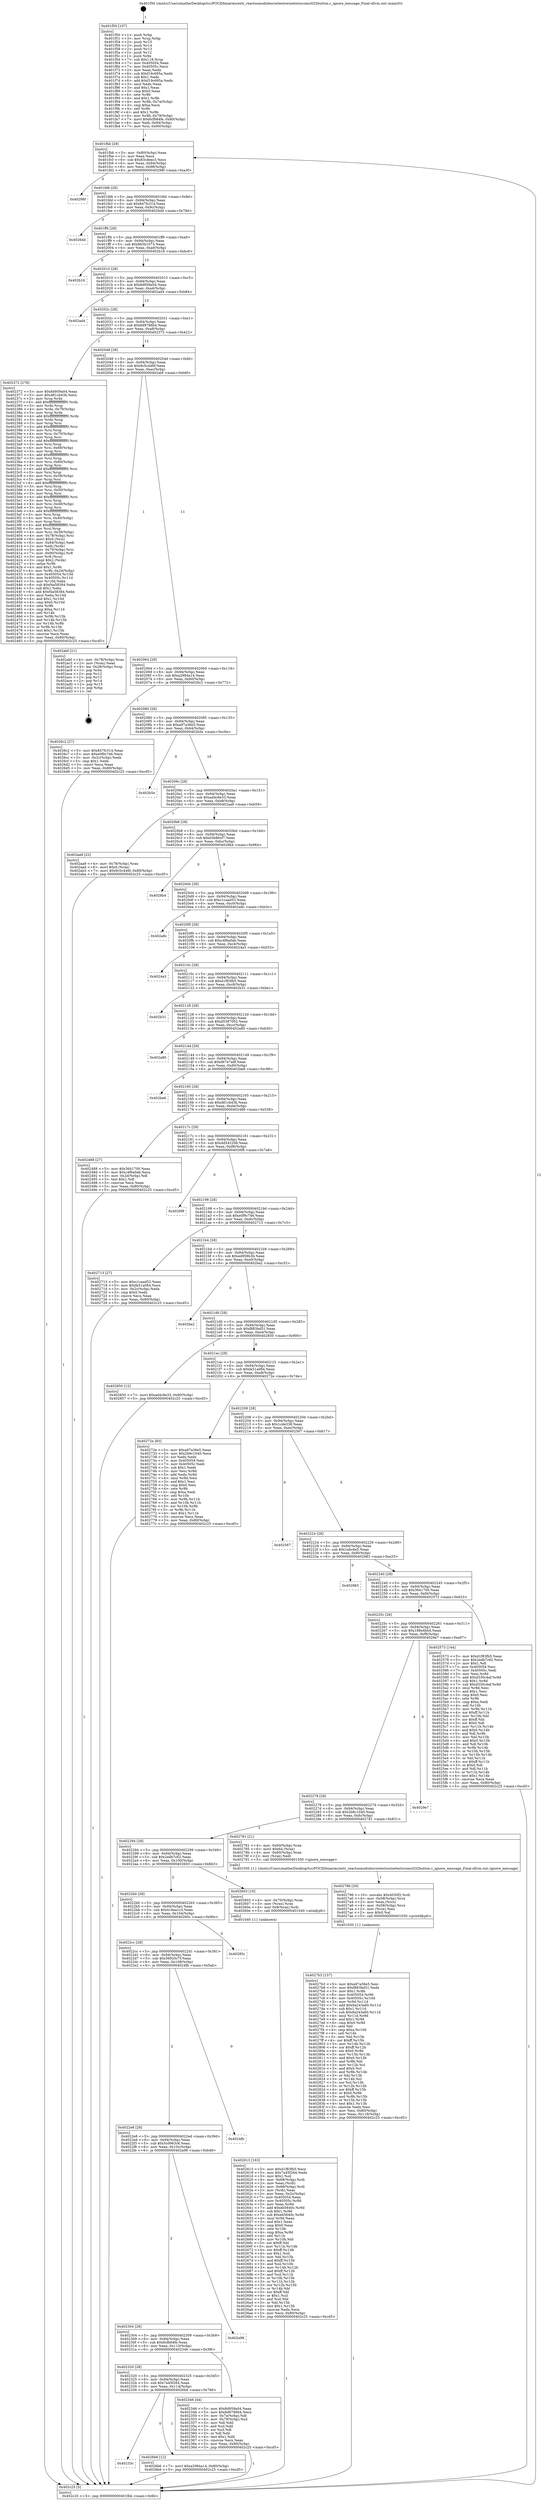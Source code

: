 digraph "0x401f50" {
  label = "0x401f50 (/mnt/c/Users/mathe/Desktop/tcc/POCII/binaries/extr_reactosmodulesrostestswinetestscomctl32button.c_ignore_message_Final-ollvm.out::main(0))"
  labelloc = "t"
  node[shape=record]

  Entry [label="",width=0.3,height=0.3,shape=circle,fillcolor=black,style=filled]
  "0x401fbb" [label="{
     0x401fbb [29]\l
     | [instrs]\l
     &nbsp;&nbsp;0x401fbb \<+3\>: mov -0x80(%rbp),%eax\l
     &nbsp;&nbsp;0x401fbe \<+2\>: mov %eax,%ecx\l
     &nbsp;&nbsp;0x401fc0 \<+6\>: sub $0x83cdeec3,%ecx\l
     &nbsp;&nbsp;0x401fc6 \<+6\>: mov %eax,-0x94(%rbp)\l
     &nbsp;&nbsp;0x401fcc \<+6\>: mov %ecx,-0x98(%rbp)\l
     &nbsp;&nbsp;0x401fd2 \<+6\>: je 000000000040298f \<main+0xa3f\>\l
  }"]
  "0x40298f" [label="{
     0x40298f\l
  }", style=dashed]
  "0x401fd8" [label="{
     0x401fd8 [28]\l
     | [instrs]\l
     &nbsp;&nbsp;0x401fd8 \<+5\>: jmp 0000000000401fdd \<main+0x8d\>\l
     &nbsp;&nbsp;0x401fdd \<+6\>: mov -0x94(%rbp),%eax\l
     &nbsp;&nbsp;0x401fe3 \<+5\>: sub $0x847fc314,%eax\l
     &nbsp;&nbsp;0x401fe8 \<+6\>: mov %eax,-0x9c(%rbp)\l
     &nbsp;&nbsp;0x401fee \<+6\>: je 00000000004026dd \<main+0x78d\>\l
  }"]
  Exit [label="",width=0.3,height=0.3,shape=circle,fillcolor=black,style=filled,peripheries=2]
  "0x4026dd" [label="{
     0x4026dd\l
  }", style=dashed]
  "0x401ff4" [label="{
     0x401ff4 [28]\l
     | [instrs]\l
     &nbsp;&nbsp;0x401ff4 \<+5\>: jmp 0000000000401ff9 \<main+0xa9\>\l
     &nbsp;&nbsp;0x401ff9 \<+6\>: mov -0x94(%rbp),%eax\l
     &nbsp;&nbsp;0x401fff \<+5\>: sub $0x883b1073,%eax\l
     &nbsp;&nbsp;0x402004 \<+6\>: mov %eax,-0xa0(%rbp)\l
     &nbsp;&nbsp;0x40200a \<+6\>: je 0000000000402b16 \<main+0xbc6\>\l
  }"]
  "0x4027b3" [label="{
     0x4027b3 [157]\l
     | [instrs]\l
     &nbsp;&nbsp;0x4027b3 \<+5\>: mov $0xa97a36e5,%esi\l
     &nbsp;&nbsp;0x4027b8 \<+5\>: mov $0xf883bd51,%edx\l
     &nbsp;&nbsp;0x4027bd \<+3\>: mov $0x1,%r8b\l
     &nbsp;&nbsp;0x4027c0 \<+8\>: mov 0x405054,%r9d\l
     &nbsp;&nbsp;0x4027c8 \<+8\>: mov 0x40505c,%r10d\l
     &nbsp;&nbsp;0x4027d0 \<+3\>: mov %r9d,%r11d\l
     &nbsp;&nbsp;0x4027d3 \<+7\>: add $0x9a243a60,%r11d\l
     &nbsp;&nbsp;0x4027da \<+4\>: sub $0x1,%r11d\l
     &nbsp;&nbsp;0x4027de \<+7\>: sub $0x9a243a60,%r11d\l
     &nbsp;&nbsp;0x4027e5 \<+4\>: imul %r11d,%r9d\l
     &nbsp;&nbsp;0x4027e9 \<+4\>: and $0x1,%r9d\l
     &nbsp;&nbsp;0x4027ed \<+4\>: cmp $0x0,%r9d\l
     &nbsp;&nbsp;0x4027f1 \<+3\>: sete %bl\l
     &nbsp;&nbsp;0x4027f4 \<+4\>: cmp $0xa,%r10d\l
     &nbsp;&nbsp;0x4027f8 \<+4\>: setl %r14b\l
     &nbsp;&nbsp;0x4027fc \<+3\>: mov %bl,%r15b\l
     &nbsp;&nbsp;0x4027ff \<+4\>: xor $0xff,%r15b\l
     &nbsp;&nbsp;0x402803 \<+3\>: mov %r14b,%r12b\l
     &nbsp;&nbsp;0x402806 \<+4\>: xor $0xff,%r12b\l
     &nbsp;&nbsp;0x40280a \<+4\>: xor $0x0,%r8b\l
     &nbsp;&nbsp;0x40280e \<+3\>: mov %r15b,%r13b\l
     &nbsp;&nbsp;0x402811 \<+4\>: and $0x0,%r13b\l
     &nbsp;&nbsp;0x402815 \<+3\>: and %r8b,%bl\l
     &nbsp;&nbsp;0x402818 \<+3\>: mov %r12b,%cl\l
     &nbsp;&nbsp;0x40281b \<+3\>: and $0x0,%cl\l
     &nbsp;&nbsp;0x40281e \<+3\>: and %r8b,%r14b\l
     &nbsp;&nbsp;0x402821 \<+3\>: or %bl,%r13b\l
     &nbsp;&nbsp;0x402824 \<+3\>: or %r14b,%cl\l
     &nbsp;&nbsp;0x402827 \<+3\>: xor %cl,%r13b\l
     &nbsp;&nbsp;0x40282a \<+3\>: or %r12b,%r15b\l
     &nbsp;&nbsp;0x40282d \<+4\>: xor $0xff,%r15b\l
     &nbsp;&nbsp;0x402831 \<+4\>: or $0x0,%r8b\l
     &nbsp;&nbsp;0x402835 \<+3\>: and %r8b,%r15b\l
     &nbsp;&nbsp;0x402838 \<+3\>: or %r15b,%r13b\l
     &nbsp;&nbsp;0x40283b \<+4\>: test $0x1,%r13b\l
     &nbsp;&nbsp;0x40283f \<+3\>: cmovne %edx,%esi\l
     &nbsp;&nbsp;0x402842 \<+3\>: mov %esi,-0x80(%rbp)\l
     &nbsp;&nbsp;0x402845 \<+6\>: mov %eax,-0x118(%rbp)\l
     &nbsp;&nbsp;0x40284b \<+5\>: jmp 0000000000402c25 \<main+0xcd5\>\l
  }"]
  "0x402b16" [label="{
     0x402b16\l
  }", style=dashed]
  "0x402010" [label="{
     0x402010 [28]\l
     | [instrs]\l
     &nbsp;&nbsp;0x402010 \<+5\>: jmp 0000000000402015 \<main+0xc5\>\l
     &nbsp;&nbsp;0x402015 \<+6\>: mov -0x94(%rbp),%eax\l
     &nbsp;&nbsp;0x40201b \<+5\>: sub $0x8d959a04,%eax\l
     &nbsp;&nbsp;0x402020 \<+6\>: mov %eax,-0xa4(%rbp)\l
     &nbsp;&nbsp;0x402026 \<+6\>: je 0000000000402ad4 \<main+0xb84\>\l
  }"]
  "0x402796" [label="{
     0x402796 [29]\l
     | [instrs]\l
     &nbsp;&nbsp;0x402796 \<+10\>: movabs $0x4030f2,%rdi\l
     &nbsp;&nbsp;0x4027a0 \<+4\>: mov -0x58(%rbp),%rcx\l
     &nbsp;&nbsp;0x4027a4 \<+2\>: mov %eax,(%rcx)\l
     &nbsp;&nbsp;0x4027a6 \<+4\>: mov -0x58(%rbp),%rcx\l
     &nbsp;&nbsp;0x4027aa \<+2\>: mov (%rcx),%esi\l
     &nbsp;&nbsp;0x4027ac \<+2\>: mov $0x0,%al\l
     &nbsp;&nbsp;0x4027ae \<+5\>: call 0000000000401030 \<printf@plt\>\l
     | [calls]\l
     &nbsp;&nbsp;0x401030 \{1\} (unknown)\l
  }"]
  "0x402ad4" [label="{
     0x402ad4\l
  }", style=dashed]
  "0x40202c" [label="{
     0x40202c [28]\l
     | [instrs]\l
     &nbsp;&nbsp;0x40202c \<+5\>: jmp 0000000000402031 \<main+0xe1\>\l
     &nbsp;&nbsp;0x402031 \<+6\>: mov -0x94(%rbp),%eax\l
     &nbsp;&nbsp;0x402037 \<+5\>: sub $0x8d9786b4,%eax\l
     &nbsp;&nbsp;0x40203c \<+6\>: mov %eax,-0xa8(%rbp)\l
     &nbsp;&nbsp;0x402042 \<+6\>: je 0000000000402372 \<main+0x422\>\l
  }"]
  "0x40233c" [label="{
     0x40233c\l
  }", style=dashed]
  "0x402372" [label="{
     0x402372 [278]\l
     | [instrs]\l
     &nbsp;&nbsp;0x402372 \<+5\>: mov $0x8d959a04,%eax\l
     &nbsp;&nbsp;0x402377 \<+5\>: mov $0xd81cb43b,%ecx\l
     &nbsp;&nbsp;0x40237c \<+3\>: mov %rsp,%rdx\l
     &nbsp;&nbsp;0x40237f \<+4\>: add $0xfffffffffffffff0,%rdx\l
     &nbsp;&nbsp;0x402383 \<+3\>: mov %rdx,%rsp\l
     &nbsp;&nbsp;0x402386 \<+4\>: mov %rdx,-0x78(%rbp)\l
     &nbsp;&nbsp;0x40238a \<+3\>: mov %rsp,%rdx\l
     &nbsp;&nbsp;0x40238d \<+4\>: add $0xfffffffffffffff0,%rdx\l
     &nbsp;&nbsp;0x402391 \<+3\>: mov %rdx,%rsp\l
     &nbsp;&nbsp;0x402394 \<+3\>: mov %rsp,%rsi\l
     &nbsp;&nbsp;0x402397 \<+4\>: add $0xfffffffffffffff0,%rsi\l
     &nbsp;&nbsp;0x40239b \<+3\>: mov %rsi,%rsp\l
     &nbsp;&nbsp;0x40239e \<+4\>: mov %rsi,-0x70(%rbp)\l
     &nbsp;&nbsp;0x4023a2 \<+3\>: mov %rsp,%rsi\l
     &nbsp;&nbsp;0x4023a5 \<+4\>: add $0xfffffffffffffff0,%rsi\l
     &nbsp;&nbsp;0x4023a9 \<+3\>: mov %rsi,%rsp\l
     &nbsp;&nbsp;0x4023ac \<+4\>: mov %rsi,-0x68(%rbp)\l
     &nbsp;&nbsp;0x4023b0 \<+3\>: mov %rsp,%rsi\l
     &nbsp;&nbsp;0x4023b3 \<+4\>: add $0xfffffffffffffff0,%rsi\l
     &nbsp;&nbsp;0x4023b7 \<+3\>: mov %rsi,%rsp\l
     &nbsp;&nbsp;0x4023ba \<+4\>: mov %rsi,-0x60(%rbp)\l
     &nbsp;&nbsp;0x4023be \<+3\>: mov %rsp,%rsi\l
     &nbsp;&nbsp;0x4023c1 \<+4\>: add $0xfffffffffffffff0,%rsi\l
     &nbsp;&nbsp;0x4023c5 \<+3\>: mov %rsi,%rsp\l
     &nbsp;&nbsp;0x4023c8 \<+4\>: mov %rsi,-0x58(%rbp)\l
     &nbsp;&nbsp;0x4023cc \<+3\>: mov %rsp,%rsi\l
     &nbsp;&nbsp;0x4023cf \<+4\>: add $0xfffffffffffffff0,%rsi\l
     &nbsp;&nbsp;0x4023d3 \<+3\>: mov %rsi,%rsp\l
     &nbsp;&nbsp;0x4023d6 \<+4\>: mov %rsi,-0x50(%rbp)\l
     &nbsp;&nbsp;0x4023da \<+3\>: mov %rsp,%rsi\l
     &nbsp;&nbsp;0x4023dd \<+4\>: add $0xfffffffffffffff0,%rsi\l
     &nbsp;&nbsp;0x4023e1 \<+3\>: mov %rsi,%rsp\l
     &nbsp;&nbsp;0x4023e4 \<+4\>: mov %rsi,-0x48(%rbp)\l
     &nbsp;&nbsp;0x4023e8 \<+3\>: mov %rsp,%rsi\l
     &nbsp;&nbsp;0x4023eb \<+4\>: add $0xfffffffffffffff0,%rsi\l
     &nbsp;&nbsp;0x4023ef \<+3\>: mov %rsi,%rsp\l
     &nbsp;&nbsp;0x4023f2 \<+4\>: mov %rsi,-0x40(%rbp)\l
     &nbsp;&nbsp;0x4023f6 \<+3\>: mov %rsp,%rsi\l
     &nbsp;&nbsp;0x4023f9 \<+4\>: add $0xfffffffffffffff0,%rsi\l
     &nbsp;&nbsp;0x4023fd \<+3\>: mov %rsi,%rsp\l
     &nbsp;&nbsp;0x402400 \<+4\>: mov %rsi,-0x38(%rbp)\l
     &nbsp;&nbsp;0x402404 \<+4\>: mov -0x78(%rbp),%rsi\l
     &nbsp;&nbsp;0x402408 \<+6\>: movl $0x0,(%rsi)\l
     &nbsp;&nbsp;0x40240e \<+6\>: mov -0x84(%rbp),%edi\l
     &nbsp;&nbsp;0x402414 \<+2\>: mov %edi,(%rdx)\l
     &nbsp;&nbsp;0x402416 \<+4\>: mov -0x70(%rbp),%rsi\l
     &nbsp;&nbsp;0x40241a \<+7\>: mov -0x90(%rbp),%r8\l
     &nbsp;&nbsp;0x402421 \<+3\>: mov %r8,(%rsi)\l
     &nbsp;&nbsp;0x402424 \<+3\>: cmpl $0x2,(%rdx)\l
     &nbsp;&nbsp;0x402427 \<+4\>: setne %r9b\l
     &nbsp;&nbsp;0x40242b \<+4\>: and $0x1,%r9b\l
     &nbsp;&nbsp;0x40242f \<+4\>: mov %r9b,-0x2d(%rbp)\l
     &nbsp;&nbsp;0x402433 \<+8\>: mov 0x405054,%r10d\l
     &nbsp;&nbsp;0x40243b \<+8\>: mov 0x40505c,%r11d\l
     &nbsp;&nbsp;0x402443 \<+3\>: mov %r10d,%ebx\l
     &nbsp;&nbsp;0x402446 \<+6\>: sub $0xf4a58384,%ebx\l
     &nbsp;&nbsp;0x40244c \<+3\>: sub $0x1,%ebx\l
     &nbsp;&nbsp;0x40244f \<+6\>: add $0xf4a58384,%ebx\l
     &nbsp;&nbsp;0x402455 \<+4\>: imul %ebx,%r10d\l
     &nbsp;&nbsp;0x402459 \<+4\>: and $0x1,%r10d\l
     &nbsp;&nbsp;0x40245d \<+4\>: cmp $0x0,%r10d\l
     &nbsp;&nbsp;0x402461 \<+4\>: sete %r9b\l
     &nbsp;&nbsp;0x402465 \<+4\>: cmp $0xa,%r11d\l
     &nbsp;&nbsp;0x402469 \<+4\>: setl %r14b\l
     &nbsp;&nbsp;0x40246d \<+3\>: mov %r9b,%r15b\l
     &nbsp;&nbsp;0x402470 \<+3\>: and %r14b,%r15b\l
     &nbsp;&nbsp;0x402473 \<+3\>: xor %r14b,%r9b\l
     &nbsp;&nbsp;0x402476 \<+3\>: or %r9b,%r15b\l
     &nbsp;&nbsp;0x402479 \<+4\>: test $0x1,%r15b\l
     &nbsp;&nbsp;0x40247d \<+3\>: cmovne %ecx,%eax\l
     &nbsp;&nbsp;0x402480 \<+3\>: mov %eax,-0x80(%rbp)\l
     &nbsp;&nbsp;0x402483 \<+5\>: jmp 0000000000402c25 \<main+0xcd5\>\l
  }"]
  "0x402048" [label="{
     0x402048 [28]\l
     | [instrs]\l
     &nbsp;&nbsp;0x402048 \<+5\>: jmp 000000000040204d \<main+0xfd\>\l
     &nbsp;&nbsp;0x40204d \<+6\>: mov -0x94(%rbp),%eax\l
     &nbsp;&nbsp;0x402053 \<+5\>: sub $0x9c5c446f,%eax\l
     &nbsp;&nbsp;0x402058 \<+6\>: mov %eax,-0xac(%rbp)\l
     &nbsp;&nbsp;0x40205e \<+6\>: je 0000000000402abf \<main+0xb6f\>\l
  }"]
  "0x4026b6" [label="{
     0x4026b6 [12]\l
     | [instrs]\l
     &nbsp;&nbsp;0x4026b6 \<+7\>: movl $0xa2984a14,-0x80(%rbp)\l
     &nbsp;&nbsp;0x4026bd \<+5\>: jmp 0000000000402c25 \<main+0xcd5\>\l
  }"]
  "0x402abf" [label="{
     0x402abf [21]\l
     | [instrs]\l
     &nbsp;&nbsp;0x402abf \<+4\>: mov -0x78(%rbp),%rax\l
     &nbsp;&nbsp;0x402ac3 \<+2\>: mov (%rax),%eax\l
     &nbsp;&nbsp;0x402ac5 \<+4\>: lea -0x28(%rbp),%rsp\l
     &nbsp;&nbsp;0x402ac9 \<+1\>: pop %rbx\l
     &nbsp;&nbsp;0x402aca \<+2\>: pop %r12\l
     &nbsp;&nbsp;0x402acc \<+2\>: pop %r13\l
     &nbsp;&nbsp;0x402ace \<+2\>: pop %r14\l
     &nbsp;&nbsp;0x402ad0 \<+2\>: pop %r15\l
     &nbsp;&nbsp;0x402ad2 \<+1\>: pop %rbp\l
     &nbsp;&nbsp;0x402ad3 \<+1\>: ret\l
  }"]
  "0x402064" [label="{
     0x402064 [28]\l
     | [instrs]\l
     &nbsp;&nbsp;0x402064 \<+5\>: jmp 0000000000402069 \<main+0x119\>\l
     &nbsp;&nbsp;0x402069 \<+6\>: mov -0x94(%rbp),%eax\l
     &nbsp;&nbsp;0x40206f \<+5\>: sub $0xa2984a14,%eax\l
     &nbsp;&nbsp;0x402074 \<+6\>: mov %eax,-0xb0(%rbp)\l
     &nbsp;&nbsp;0x40207a \<+6\>: je 00000000004026c2 \<main+0x772\>\l
  }"]
  "0x402613" [label="{
     0x402613 [163]\l
     | [instrs]\l
     &nbsp;&nbsp;0x402613 \<+5\>: mov $0xd1f83fb5,%ecx\l
     &nbsp;&nbsp;0x402618 \<+5\>: mov $0x7a45f264,%edx\l
     &nbsp;&nbsp;0x40261d \<+3\>: mov $0x1,%sil\l
     &nbsp;&nbsp;0x402620 \<+4\>: mov -0x68(%rbp),%rdi\l
     &nbsp;&nbsp;0x402624 \<+2\>: mov %eax,(%rdi)\l
     &nbsp;&nbsp;0x402626 \<+4\>: mov -0x68(%rbp),%rdi\l
     &nbsp;&nbsp;0x40262a \<+2\>: mov (%rdi),%eax\l
     &nbsp;&nbsp;0x40262c \<+3\>: mov %eax,-0x2c(%rbp)\l
     &nbsp;&nbsp;0x40262f \<+7\>: mov 0x405054,%eax\l
     &nbsp;&nbsp;0x402636 \<+8\>: mov 0x40505c,%r8d\l
     &nbsp;&nbsp;0x40263e \<+3\>: mov %eax,%r9d\l
     &nbsp;&nbsp;0x402641 \<+7\>: add $0xeb5640c,%r9d\l
     &nbsp;&nbsp;0x402648 \<+4\>: sub $0x1,%r9d\l
     &nbsp;&nbsp;0x40264c \<+7\>: sub $0xeb5640c,%r9d\l
     &nbsp;&nbsp;0x402653 \<+4\>: imul %r9d,%eax\l
     &nbsp;&nbsp;0x402657 \<+3\>: and $0x1,%eax\l
     &nbsp;&nbsp;0x40265a \<+3\>: cmp $0x0,%eax\l
     &nbsp;&nbsp;0x40265d \<+4\>: sete %r10b\l
     &nbsp;&nbsp;0x402661 \<+4\>: cmp $0xa,%r8d\l
     &nbsp;&nbsp;0x402665 \<+4\>: setl %r11b\l
     &nbsp;&nbsp;0x402669 \<+3\>: mov %r10b,%bl\l
     &nbsp;&nbsp;0x40266c \<+3\>: xor $0xff,%bl\l
     &nbsp;&nbsp;0x40266f \<+3\>: mov %r11b,%r14b\l
     &nbsp;&nbsp;0x402672 \<+4\>: xor $0xff,%r14b\l
     &nbsp;&nbsp;0x402676 \<+4\>: xor $0x1,%sil\l
     &nbsp;&nbsp;0x40267a \<+3\>: mov %bl,%r15b\l
     &nbsp;&nbsp;0x40267d \<+4\>: and $0xff,%r15b\l
     &nbsp;&nbsp;0x402681 \<+3\>: and %sil,%r10b\l
     &nbsp;&nbsp;0x402684 \<+3\>: mov %r14b,%r12b\l
     &nbsp;&nbsp;0x402687 \<+4\>: and $0xff,%r12b\l
     &nbsp;&nbsp;0x40268b \<+3\>: and %sil,%r11b\l
     &nbsp;&nbsp;0x40268e \<+3\>: or %r10b,%r15b\l
     &nbsp;&nbsp;0x402691 \<+3\>: or %r11b,%r12b\l
     &nbsp;&nbsp;0x402694 \<+3\>: xor %r12b,%r15b\l
     &nbsp;&nbsp;0x402697 \<+3\>: or %r14b,%bl\l
     &nbsp;&nbsp;0x40269a \<+3\>: xor $0xff,%bl\l
     &nbsp;&nbsp;0x40269d \<+4\>: or $0x1,%sil\l
     &nbsp;&nbsp;0x4026a1 \<+3\>: and %sil,%bl\l
     &nbsp;&nbsp;0x4026a4 \<+3\>: or %bl,%r15b\l
     &nbsp;&nbsp;0x4026a7 \<+4\>: test $0x1,%r15b\l
     &nbsp;&nbsp;0x4026ab \<+3\>: cmovne %edx,%ecx\l
     &nbsp;&nbsp;0x4026ae \<+3\>: mov %ecx,-0x80(%rbp)\l
     &nbsp;&nbsp;0x4026b1 \<+5\>: jmp 0000000000402c25 \<main+0xcd5\>\l
  }"]
  "0x4026c2" [label="{
     0x4026c2 [27]\l
     | [instrs]\l
     &nbsp;&nbsp;0x4026c2 \<+5\>: mov $0x847fc314,%eax\l
     &nbsp;&nbsp;0x4026c7 \<+5\>: mov $0xe0f9c746,%ecx\l
     &nbsp;&nbsp;0x4026cc \<+3\>: mov -0x2c(%rbp),%edx\l
     &nbsp;&nbsp;0x4026cf \<+3\>: cmp $0x1,%edx\l
     &nbsp;&nbsp;0x4026d2 \<+3\>: cmovl %ecx,%eax\l
     &nbsp;&nbsp;0x4026d5 \<+3\>: mov %eax,-0x80(%rbp)\l
     &nbsp;&nbsp;0x4026d8 \<+5\>: jmp 0000000000402c25 \<main+0xcd5\>\l
  }"]
  "0x402080" [label="{
     0x402080 [28]\l
     | [instrs]\l
     &nbsp;&nbsp;0x402080 \<+5\>: jmp 0000000000402085 \<main+0x135\>\l
     &nbsp;&nbsp;0x402085 \<+6\>: mov -0x94(%rbp),%eax\l
     &nbsp;&nbsp;0x40208b \<+5\>: sub $0xa97a36e5,%eax\l
     &nbsp;&nbsp;0x402090 \<+6\>: mov %eax,-0xb4(%rbp)\l
     &nbsp;&nbsp;0x402096 \<+6\>: je 0000000000402b5e \<main+0xc0e\>\l
  }"]
  "0x401f50" [label="{
     0x401f50 [107]\l
     | [instrs]\l
     &nbsp;&nbsp;0x401f50 \<+1\>: push %rbp\l
     &nbsp;&nbsp;0x401f51 \<+3\>: mov %rsp,%rbp\l
     &nbsp;&nbsp;0x401f54 \<+2\>: push %r15\l
     &nbsp;&nbsp;0x401f56 \<+2\>: push %r14\l
     &nbsp;&nbsp;0x401f58 \<+2\>: push %r13\l
     &nbsp;&nbsp;0x401f5a \<+2\>: push %r12\l
     &nbsp;&nbsp;0x401f5c \<+1\>: push %rbx\l
     &nbsp;&nbsp;0x401f5d \<+7\>: sub $0x118,%rsp\l
     &nbsp;&nbsp;0x401f64 \<+7\>: mov 0x405054,%eax\l
     &nbsp;&nbsp;0x401f6b \<+7\>: mov 0x40505c,%ecx\l
     &nbsp;&nbsp;0x401f72 \<+2\>: mov %eax,%edx\l
     &nbsp;&nbsp;0x401f74 \<+6\>: sub $0xf19c695a,%edx\l
     &nbsp;&nbsp;0x401f7a \<+3\>: sub $0x1,%edx\l
     &nbsp;&nbsp;0x401f7d \<+6\>: add $0xf19c695a,%edx\l
     &nbsp;&nbsp;0x401f83 \<+3\>: imul %edx,%eax\l
     &nbsp;&nbsp;0x401f86 \<+3\>: and $0x1,%eax\l
     &nbsp;&nbsp;0x401f89 \<+3\>: cmp $0x0,%eax\l
     &nbsp;&nbsp;0x401f8c \<+4\>: sete %r8b\l
     &nbsp;&nbsp;0x401f90 \<+4\>: and $0x1,%r8b\l
     &nbsp;&nbsp;0x401f94 \<+4\>: mov %r8b,-0x7a(%rbp)\l
     &nbsp;&nbsp;0x401f98 \<+3\>: cmp $0xa,%ecx\l
     &nbsp;&nbsp;0x401f9b \<+4\>: setl %r8b\l
     &nbsp;&nbsp;0x401f9f \<+4\>: and $0x1,%r8b\l
     &nbsp;&nbsp;0x401fa3 \<+4\>: mov %r8b,-0x79(%rbp)\l
     &nbsp;&nbsp;0x401fa7 \<+7\>: movl $0x6cfb84fe,-0x80(%rbp)\l
     &nbsp;&nbsp;0x401fae \<+6\>: mov %edi,-0x84(%rbp)\l
     &nbsp;&nbsp;0x401fb4 \<+7\>: mov %rsi,-0x90(%rbp)\l
  }"]
  "0x402b5e" [label="{
     0x402b5e\l
  }", style=dashed]
  "0x40209c" [label="{
     0x40209c [28]\l
     | [instrs]\l
     &nbsp;&nbsp;0x40209c \<+5\>: jmp 00000000004020a1 \<main+0x151\>\l
     &nbsp;&nbsp;0x4020a1 \<+6\>: mov -0x94(%rbp),%eax\l
     &nbsp;&nbsp;0x4020a7 \<+5\>: sub $0xad4c6e33,%eax\l
     &nbsp;&nbsp;0x4020ac \<+6\>: mov %eax,-0xb8(%rbp)\l
     &nbsp;&nbsp;0x4020b2 \<+6\>: je 0000000000402aa9 \<main+0xb59\>\l
  }"]
  "0x402c25" [label="{
     0x402c25 [5]\l
     | [instrs]\l
     &nbsp;&nbsp;0x402c25 \<+5\>: jmp 0000000000401fbb \<main+0x6b\>\l
  }"]
  "0x402aa9" [label="{
     0x402aa9 [22]\l
     | [instrs]\l
     &nbsp;&nbsp;0x402aa9 \<+4\>: mov -0x78(%rbp),%rax\l
     &nbsp;&nbsp;0x402aad \<+6\>: movl $0x0,(%rax)\l
     &nbsp;&nbsp;0x402ab3 \<+7\>: movl $0x9c5c446f,-0x80(%rbp)\l
     &nbsp;&nbsp;0x402aba \<+5\>: jmp 0000000000402c25 \<main+0xcd5\>\l
  }"]
  "0x4020b8" [label="{
     0x4020b8 [28]\l
     | [instrs]\l
     &nbsp;&nbsp;0x4020b8 \<+5\>: jmp 00000000004020bd \<main+0x16d\>\l
     &nbsp;&nbsp;0x4020bd \<+6\>: mov -0x94(%rbp),%eax\l
     &nbsp;&nbsp;0x4020c3 \<+5\>: sub $0xb5b86cf7,%eax\l
     &nbsp;&nbsp;0x4020c8 \<+6\>: mov %eax,-0xbc(%rbp)\l
     &nbsp;&nbsp;0x4020ce \<+6\>: je 00000000004028b4 \<main+0x964\>\l
  }"]
  "0x402320" [label="{
     0x402320 [28]\l
     | [instrs]\l
     &nbsp;&nbsp;0x402320 \<+5\>: jmp 0000000000402325 \<main+0x3d5\>\l
     &nbsp;&nbsp;0x402325 \<+6\>: mov -0x94(%rbp),%eax\l
     &nbsp;&nbsp;0x40232b \<+5\>: sub $0x7a45f264,%eax\l
     &nbsp;&nbsp;0x402330 \<+6\>: mov %eax,-0x114(%rbp)\l
     &nbsp;&nbsp;0x402336 \<+6\>: je 00000000004026b6 \<main+0x766\>\l
  }"]
  "0x4028b4" [label="{
     0x4028b4\l
  }", style=dashed]
  "0x4020d4" [label="{
     0x4020d4 [28]\l
     | [instrs]\l
     &nbsp;&nbsp;0x4020d4 \<+5\>: jmp 00000000004020d9 \<main+0x189\>\l
     &nbsp;&nbsp;0x4020d9 \<+6\>: mov -0x94(%rbp),%eax\l
     &nbsp;&nbsp;0x4020df \<+5\>: sub $0xc1caad53,%eax\l
     &nbsp;&nbsp;0x4020e4 \<+6\>: mov %eax,-0xc0(%rbp)\l
     &nbsp;&nbsp;0x4020ea \<+6\>: je 0000000000402a8c \<main+0xb3c\>\l
  }"]
  "0x402346" [label="{
     0x402346 [44]\l
     | [instrs]\l
     &nbsp;&nbsp;0x402346 \<+5\>: mov $0x8d959a04,%eax\l
     &nbsp;&nbsp;0x40234b \<+5\>: mov $0x8d9786b4,%ecx\l
     &nbsp;&nbsp;0x402350 \<+3\>: mov -0x7a(%rbp),%dl\l
     &nbsp;&nbsp;0x402353 \<+4\>: mov -0x79(%rbp),%sil\l
     &nbsp;&nbsp;0x402357 \<+3\>: mov %dl,%dil\l
     &nbsp;&nbsp;0x40235a \<+3\>: and %sil,%dil\l
     &nbsp;&nbsp;0x40235d \<+3\>: xor %sil,%dl\l
     &nbsp;&nbsp;0x402360 \<+3\>: or %dl,%dil\l
     &nbsp;&nbsp;0x402363 \<+4\>: test $0x1,%dil\l
     &nbsp;&nbsp;0x402367 \<+3\>: cmovne %ecx,%eax\l
     &nbsp;&nbsp;0x40236a \<+3\>: mov %eax,-0x80(%rbp)\l
     &nbsp;&nbsp;0x40236d \<+5\>: jmp 0000000000402c25 \<main+0xcd5\>\l
  }"]
  "0x402a8c" [label="{
     0x402a8c\l
  }", style=dashed]
  "0x4020f0" [label="{
     0x4020f0 [28]\l
     | [instrs]\l
     &nbsp;&nbsp;0x4020f0 \<+5\>: jmp 00000000004020f5 \<main+0x1a5\>\l
     &nbsp;&nbsp;0x4020f5 \<+6\>: mov -0x94(%rbp),%eax\l
     &nbsp;&nbsp;0x4020fb \<+5\>: sub $0xc4f6a0ab,%eax\l
     &nbsp;&nbsp;0x402100 \<+6\>: mov %eax,-0xc4(%rbp)\l
     &nbsp;&nbsp;0x402106 \<+6\>: je 00000000004024a3 \<main+0x553\>\l
  }"]
  "0x402304" [label="{
     0x402304 [28]\l
     | [instrs]\l
     &nbsp;&nbsp;0x402304 \<+5\>: jmp 0000000000402309 \<main+0x3b9\>\l
     &nbsp;&nbsp;0x402309 \<+6\>: mov -0x94(%rbp),%eax\l
     &nbsp;&nbsp;0x40230f \<+5\>: sub $0x6cfb84fe,%eax\l
     &nbsp;&nbsp;0x402314 \<+6\>: mov %eax,-0x110(%rbp)\l
     &nbsp;&nbsp;0x40231a \<+6\>: je 0000000000402346 \<main+0x3f6\>\l
  }"]
  "0x4024a3" [label="{
     0x4024a3\l
  }", style=dashed]
  "0x40210c" [label="{
     0x40210c [28]\l
     | [instrs]\l
     &nbsp;&nbsp;0x40210c \<+5\>: jmp 0000000000402111 \<main+0x1c1\>\l
     &nbsp;&nbsp;0x402111 \<+6\>: mov -0x94(%rbp),%eax\l
     &nbsp;&nbsp;0x402117 \<+5\>: sub $0xd1f83fb5,%eax\l
     &nbsp;&nbsp;0x40211c \<+6\>: mov %eax,-0xc8(%rbp)\l
     &nbsp;&nbsp;0x402122 \<+6\>: je 0000000000402b31 \<main+0xbe1\>\l
  }"]
  "0x402a98" [label="{
     0x402a98\l
  }", style=dashed]
  "0x402b31" [label="{
     0x402b31\l
  }", style=dashed]
  "0x402128" [label="{
     0x402128 [28]\l
     | [instrs]\l
     &nbsp;&nbsp;0x402128 \<+5\>: jmp 000000000040212d \<main+0x1dd\>\l
     &nbsp;&nbsp;0x40212d \<+6\>: mov -0x94(%rbp),%eax\l
     &nbsp;&nbsp;0x402133 \<+5\>: sub $0xd5387002,%eax\l
     &nbsp;&nbsp;0x402138 \<+6\>: mov %eax,-0xcc(%rbp)\l
     &nbsp;&nbsp;0x40213e \<+6\>: je 0000000000402a80 \<main+0xb30\>\l
  }"]
  "0x4022e8" [label="{
     0x4022e8 [28]\l
     | [instrs]\l
     &nbsp;&nbsp;0x4022e8 \<+5\>: jmp 00000000004022ed \<main+0x39d\>\l
     &nbsp;&nbsp;0x4022ed \<+6\>: mov -0x94(%rbp),%eax\l
     &nbsp;&nbsp;0x4022f3 \<+5\>: sub $0x5c0963c8,%eax\l
     &nbsp;&nbsp;0x4022f8 \<+6\>: mov %eax,-0x10c(%rbp)\l
     &nbsp;&nbsp;0x4022fe \<+6\>: je 0000000000402a98 \<main+0xb48\>\l
  }"]
  "0x402a80" [label="{
     0x402a80\l
  }", style=dashed]
  "0x402144" [label="{
     0x402144 [28]\l
     | [instrs]\l
     &nbsp;&nbsp;0x402144 \<+5\>: jmp 0000000000402149 \<main+0x1f9\>\l
     &nbsp;&nbsp;0x402149 \<+6\>: mov -0x94(%rbp),%eax\l
     &nbsp;&nbsp;0x40214f \<+5\>: sub $0xd67e7adf,%eax\l
     &nbsp;&nbsp;0x402154 \<+6\>: mov %eax,-0xd0(%rbp)\l
     &nbsp;&nbsp;0x40215a \<+6\>: je 0000000000402be6 \<main+0xc96\>\l
  }"]
  "0x4024fb" [label="{
     0x4024fb\l
  }", style=dashed]
  "0x402be6" [label="{
     0x402be6\l
  }", style=dashed]
  "0x402160" [label="{
     0x402160 [28]\l
     | [instrs]\l
     &nbsp;&nbsp;0x402160 \<+5\>: jmp 0000000000402165 \<main+0x215\>\l
     &nbsp;&nbsp;0x402165 \<+6\>: mov -0x94(%rbp),%eax\l
     &nbsp;&nbsp;0x40216b \<+5\>: sub $0xd81cb43b,%eax\l
     &nbsp;&nbsp;0x402170 \<+6\>: mov %eax,-0xd4(%rbp)\l
     &nbsp;&nbsp;0x402176 \<+6\>: je 0000000000402488 \<main+0x538\>\l
  }"]
  "0x4022cc" [label="{
     0x4022cc [28]\l
     | [instrs]\l
     &nbsp;&nbsp;0x4022cc \<+5\>: jmp 00000000004022d1 \<main+0x381\>\l
     &nbsp;&nbsp;0x4022d1 \<+6\>: mov -0x94(%rbp),%eax\l
     &nbsp;&nbsp;0x4022d7 \<+5\>: sub $0x56920c7f,%eax\l
     &nbsp;&nbsp;0x4022dc \<+6\>: mov %eax,-0x108(%rbp)\l
     &nbsp;&nbsp;0x4022e2 \<+6\>: je 00000000004024fb \<main+0x5ab\>\l
  }"]
  "0x402488" [label="{
     0x402488 [27]\l
     | [instrs]\l
     &nbsp;&nbsp;0x402488 \<+5\>: mov $0x3641700,%eax\l
     &nbsp;&nbsp;0x40248d \<+5\>: mov $0xc4f6a0ab,%ecx\l
     &nbsp;&nbsp;0x402492 \<+3\>: mov -0x2d(%rbp),%dl\l
     &nbsp;&nbsp;0x402495 \<+3\>: test $0x1,%dl\l
     &nbsp;&nbsp;0x402498 \<+3\>: cmovne %ecx,%eax\l
     &nbsp;&nbsp;0x40249b \<+3\>: mov %eax,-0x80(%rbp)\l
     &nbsp;&nbsp;0x40249e \<+5\>: jmp 0000000000402c25 \<main+0xcd5\>\l
  }"]
  "0x40217c" [label="{
     0x40217c [28]\l
     | [instrs]\l
     &nbsp;&nbsp;0x40217c \<+5\>: jmp 0000000000402181 \<main+0x231\>\l
     &nbsp;&nbsp;0x402181 \<+6\>: mov -0x94(%rbp),%eax\l
     &nbsp;&nbsp;0x402187 \<+5\>: sub $0xdd542208,%eax\l
     &nbsp;&nbsp;0x40218c \<+6\>: mov %eax,-0xd8(%rbp)\l
     &nbsp;&nbsp;0x402192 \<+6\>: je 00000000004026f8 \<main+0x7a8\>\l
  }"]
  "0x40285c" [label="{
     0x40285c\l
  }", style=dashed]
  "0x4026f8" [label="{
     0x4026f8\l
  }", style=dashed]
  "0x402198" [label="{
     0x402198 [28]\l
     | [instrs]\l
     &nbsp;&nbsp;0x402198 \<+5\>: jmp 000000000040219d \<main+0x24d\>\l
     &nbsp;&nbsp;0x40219d \<+6\>: mov -0x94(%rbp),%eax\l
     &nbsp;&nbsp;0x4021a3 \<+5\>: sub $0xe0f9c746,%eax\l
     &nbsp;&nbsp;0x4021a8 \<+6\>: mov %eax,-0xdc(%rbp)\l
     &nbsp;&nbsp;0x4021ae \<+6\>: je 0000000000402713 \<main+0x7c3\>\l
  }"]
  "0x4022b0" [label="{
     0x4022b0 [28]\l
     | [instrs]\l
     &nbsp;&nbsp;0x4022b0 \<+5\>: jmp 00000000004022b5 \<main+0x365\>\l
     &nbsp;&nbsp;0x4022b5 \<+6\>: mov -0x94(%rbp),%eax\l
     &nbsp;&nbsp;0x4022bb \<+5\>: sub $0x416ea1c3,%eax\l
     &nbsp;&nbsp;0x4022c0 \<+6\>: mov %eax,-0x104(%rbp)\l
     &nbsp;&nbsp;0x4022c6 \<+6\>: je 000000000040285c \<main+0x90c\>\l
  }"]
  "0x402713" [label="{
     0x402713 [27]\l
     | [instrs]\l
     &nbsp;&nbsp;0x402713 \<+5\>: mov $0xc1caad53,%eax\l
     &nbsp;&nbsp;0x402718 \<+5\>: mov $0xfa51a084,%ecx\l
     &nbsp;&nbsp;0x40271d \<+3\>: mov -0x2c(%rbp),%edx\l
     &nbsp;&nbsp;0x402720 \<+3\>: cmp $0x0,%edx\l
     &nbsp;&nbsp;0x402723 \<+3\>: cmove %ecx,%eax\l
     &nbsp;&nbsp;0x402726 \<+3\>: mov %eax,-0x80(%rbp)\l
     &nbsp;&nbsp;0x402729 \<+5\>: jmp 0000000000402c25 \<main+0xcd5\>\l
  }"]
  "0x4021b4" [label="{
     0x4021b4 [28]\l
     | [instrs]\l
     &nbsp;&nbsp;0x4021b4 \<+5\>: jmp 00000000004021b9 \<main+0x269\>\l
     &nbsp;&nbsp;0x4021b9 \<+6\>: mov -0x94(%rbp),%eax\l
     &nbsp;&nbsp;0x4021bf \<+5\>: sub $0xed958b3b,%eax\l
     &nbsp;&nbsp;0x4021c4 \<+6\>: mov %eax,-0xe0(%rbp)\l
     &nbsp;&nbsp;0x4021ca \<+6\>: je 0000000000402ba2 \<main+0xc52\>\l
  }"]
  "0x402603" [label="{
     0x402603 [16]\l
     | [instrs]\l
     &nbsp;&nbsp;0x402603 \<+4\>: mov -0x70(%rbp),%rax\l
     &nbsp;&nbsp;0x402607 \<+3\>: mov (%rax),%rax\l
     &nbsp;&nbsp;0x40260a \<+4\>: mov 0x8(%rax),%rdi\l
     &nbsp;&nbsp;0x40260e \<+5\>: call 0000000000401040 \<atoi@plt\>\l
     | [calls]\l
     &nbsp;&nbsp;0x401040 \{1\} (unknown)\l
  }"]
  "0x402ba2" [label="{
     0x402ba2\l
  }", style=dashed]
  "0x4021d0" [label="{
     0x4021d0 [28]\l
     | [instrs]\l
     &nbsp;&nbsp;0x4021d0 \<+5\>: jmp 00000000004021d5 \<main+0x285\>\l
     &nbsp;&nbsp;0x4021d5 \<+6\>: mov -0x94(%rbp),%eax\l
     &nbsp;&nbsp;0x4021db \<+5\>: sub $0xf883bd51,%eax\l
     &nbsp;&nbsp;0x4021e0 \<+6\>: mov %eax,-0xe4(%rbp)\l
     &nbsp;&nbsp;0x4021e6 \<+6\>: je 0000000000402850 \<main+0x900\>\l
  }"]
  "0x402294" [label="{
     0x402294 [28]\l
     | [instrs]\l
     &nbsp;&nbsp;0x402294 \<+5\>: jmp 0000000000402299 \<main+0x349\>\l
     &nbsp;&nbsp;0x402299 \<+6\>: mov -0x94(%rbp),%eax\l
     &nbsp;&nbsp;0x40229f \<+5\>: sub $0x2edb7c62,%eax\l
     &nbsp;&nbsp;0x4022a4 \<+6\>: mov %eax,-0x100(%rbp)\l
     &nbsp;&nbsp;0x4022aa \<+6\>: je 0000000000402603 \<main+0x6b3\>\l
  }"]
  "0x402850" [label="{
     0x402850 [12]\l
     | [instrs]\l
     &nbsp;&nbsp;0x402850 \<+7\>: movl $0xad4c6e33,-0x80(%rbp)\l
     &nbsp;&nbsp;0x402857 \<+5\>: jmp 0000000000402c25 \<main+0xcd5\>\l
  }"]
  "0x4021ec" [label="{
     0x4021ec [28]\l
     | [instrs]\l
     &nbsp;&nbsp;0x4021ec \<+5\>: jmp 00000000004021f1 \<main+0x2a1\>\l
     &nbsp;&nbsp;0x4021f1 \<+6\>: mov -0x94(%rbp),%eax\l
     &nbsp;&nbsp;0x4021f7 \<+5\>: sub $0xfa51a084,%eax\l
     &nbsp;&nbsp;0x4021fc \<+6\>: mov %eax,-0xe8(%rbp)\l
     &nbsp;&nbsp;0x402202 \<+6\>: je 000000000040272e \<main+0x7de\>\l
  }"]
  "0x402781" [label="{
     0x402781 [21]\l
     | [instrs]\l
     &nbsp;&nbsp;0x402781 \<+4\>: mov -0x60(%rbp),%rax\l
     &nbsp;&nbsp;0x402785 \<+6\>: movl $0x64,(%rax)\l
     &nbsp;&nbsp;0x40278b \<+4\>: mov -0x60(%rbp),%rax\l
     &nbsp;&nbsp;0x40278f \<+2\>: mov (%rax),%edi\l
     &nbsp;&nbsp;0x402791 \<+5\>: call 0000000000401550 \<ignore_message\>\l
     | [calls]\l
     &nbsp;&nbsp;0x401550 \{1\} (/mnt/c/Users/mathe/Desktop/tcc/POCII/binaries/extr_reactosmodulesrostestswinetestscomctl32button.c_ignore_message_Final-ollvm.out::ignore_message)\l
  }"]
  "0x40272e" [label="{
     0x40272e [83]\l
     | [instrs]\l
     &nbsp;&nbsp;0x40272e \<+5\>: mov $0xa97a36e5,%eax\l
     &nbsp;&nbsp;0x402733 \<+5\>: mov $0x2b8c1040,%ecx\l
     &nbsp;&nbsp;0x402738 \<+2\>: xor %edx,%edx\l
     &nbsp;&nbsp;0x40273a \<+7\>: mov 0x405054,%esi\l
     &nbsp;&nbsp;0x402741 \<+7\>: mov 0x40505c,%edi\l
     &nbsp;&nbsp;0x402748 \<+3\>: sub $0x1,%edx\l
     &nbsp;&nbsp;0x40274b \<+3\>: mov %esi,%r8d\l
     &nbsp;&nbsp;0x40274e \<+3\>: add %edx,%r8d\l
     &nbsp;&nbsp;0x402751 \<+4\>: imul %r8d,%esi\l
     &nbsp;&nbsp;0x402755 \<+3\>: and $0x1,%esi\l
     &nbsp;&nbsp;0x402758 \<+3\>: cmp $0x0,%esi\l
     &nbsp;&nbsp;0x40275b \<+4\>: sete %r9b\l
     &nbsp;&nbsp;0x40275f \<+3\>: cmp $0xa,%edi\l
     &nbsp;&nbsp;0x402762 \<+4\>: setl %r10b\l
     &nbsp;&nbsp;0x402766 \<+3\>: mov %r9b,%r11b\l
     &nbsp;&nbsp;0x402769 \<+3\>: and %r10b,%r11b\l
     &nbsp;&nbsp;0x40276c \<+3\>: xor %r10b,%r9b\l
     &nbsp;&nbsp;0x40276f \<+3\>: or %r9b,%r11b\l
     &nbsp;&nbsp;0x402772 \<+4\>: test $0x1,%r11b\l
     &nbsp;&nbsp;0x402776 \<+3\>: cmovne %ecx,%eax\l
     &nbsp;&nbsp;0x402779 \<+3\>: mov %eax,-0x80(%rbp)\l
     &nbsp;&nbsp;0x40277c \<+5\>: jmp 0000000000402c25 \<main+0xcd5\>\l
  }"]
  "0x402208" [label="{
     0x402208 [28]\l
     | [instrs]\l
     &nbsp;&nbsp;0x402208 \<+5\>: jmp 000000000040220d \<main+0x2bd\>\l
     &nbsp;&nbsp;0x40220d \<+6\>: mov -0x94(%rbp),%eax\l
     &nbsp;&nbsp;0x402213 \<+5\>: sub $0x1cde338,%eax\l
     &nbsp;&nbsp;0x402218 \<+6\>: mov %eax,-0xec(%rbp)\l
     &nbsp;&nbsp;0x40221e \<+6\>: je 0000000000402567 \<main+0x617\>\l
  }"]
  "0x402278" [label="{
     0x402278 [28]\l
     | [instrs]\l
     &nbsp;&nbsp;0x402278 \<+5\>: jmp 000000000040227d \<main+0x32d\>\l
     &nbsp;&nbsp;0x40227d \<+6\>: mov -0x94(%rbp),%eax\l
     &nbsp;&nbsp;0x402283 \<+5\>: sub $0x2b8c1040,%eax\l
     &nbsp;&nbsp;0x402288 \<+6\>: mov %eax,-0xfc(%rbp)\l
     &nbsp;&nbsp;0x40228e \<+6\>: je 0000000000402781 \<main+0x831\>\l
  }"]
  "0x402567" [label="{
     0x402567\l
  }", style=dashed]
  "0x402224" [label="{
     0x402224 [28]\l
     | [instrs]\l
     &nbsp;&nbsp;0x402224 \<+5\>: jmp 0000000000402229 \<main+0x2d9\>\l
     &nbsp;&nbsp;0x402229 \<+6\>: mov -0x94(%rbp),%eax\l
     &nbsp;&nbsp;0x40222f \<+5\>: sub $0x1ebc6e5,%eax\l
     &nbsp;&nbsp;0x402234 \<+6\>: mov %eax,-0xf0(%rbp)\l
     &nbsp;&nbsp;0x40223a \<+6\>: je 0000000000402983 \<main+0xa33\>\l
  }"]
  "0x4029e7" [label="{
     0x4029e7\l
  }", style=dashed]
  "0x402983" [label="{
     0x402983\l
  }", style=dashed]
  "0x402240" [label="{
     0x402240 [28]\l
     | [instrs]\l
     &nbsp;&nbsp;0x402240 \<+5\>: jmp 0000000000402245 \<main+0x2f5\>\l
     &nbsp;&nbsp;0x402245 \<+6\>: mov -0x94(%rbp),%eax\l
     &nbsp;&nbsp;0x40224b \<+5\>: sub $0x3641700,%eax\l
     &nbsp;&nbsp;0x402250 \<+6\>: mov %eax,-0xf4(%rbp)\l
     &nbsp;&nbsp;0x402256 \<+6\>: je 0000000000402573 \<main+0x623\>\l
  }"]
  "0x40225c" [label="{
     0x40225c [28]\l
     | [instrs]\l
     &nbsp;&nbsp;0x40225c \<+5\>: jmp 0000000000402261 \<main+0x311\>\l
     &nbsp;&nbsp;0x402261 \<+6\>: mov -0x94(%rbp),%eax\l
     &nbsp;&nbsp;0x402267 \<+5\>: sub $0x188e4bb4,%eax\l
     &nbsp;&nbsp;0x40226c \<+6\>: mov %eax,-0xf8(%rbp)\l
     &nbsp;&nbsp;0x402272 \<+6\>: je 00000000004029e7 \<main+0xa97\>\l
  }"]
  "0x402573" [label="{
     0x402573 [144]\l
     | [instrs]\l
     &nbsp;&nbsp;0x402573 \<+5\>: mov $0xd1f83fb5,%eax\l
     &nbsp;&nbsp;0x402578 \<+5\>: mov $0x2edb7c62,%ecx\l
     &nbsp;&nbsp;0x40257d \<+2\>: mov $0x1,%dl\l
     &nbsp;&nbsp;0x40257f \<+7\>: mov 0x405054,%esi\l
     &nbsp;&nbsp;0x402586 \<+7\>: mov 0x40505c,%edi\l
     &nbsp;&nbsp;0x40258d \<+3\>: mov %esi,%r8d\l
     &nbsp;&nbsp;0x402590 \<+7\>: add $0xd330c4af,%r8d\l
     &nbsp;&nbsp;0x402597 \<+4\>: sub $0x1,%r8d\l
     &nbsp;&nbsp;0x40259b \<+7\>: sub $0xd330c4af,%r8d\l
     &nbsp;&nbsp;0x4025a2 \<+4\>: imul %r8d,%esi\l
     &nbsp;&nbsp;0x4025a6 \<+3\>: and $0x1,%esi\l
     &nbsp;&nbsp;0x4025a9 \<+3\>: cmp $0x0,%esi\l
     &nbsp;&nbsp;0x4025ac \<+4\>: sete %r9b\l
     &nbsp;&nbsp;0x4025b0 \<+3\>: cmp $0xa,%edi\l
     &nbsp;&nbsp;0x4025b3 \<+4\>: setl %r10b\l
     &nbsp;&nbsp;0x4025b7 \<+3\>: mov %r9b,%r11b\l
     &nbsp;&nbsp;0x4025ba \<+4\>: xor $0xff,%r11b\l
     &nbsp;&nbsp;0x4025be \<+3\>: mov %r10b,%bl\l
     &nbsp;&nbsp;0x4025c1 \<+3\>: xor $0xff,%bl\l
     &nbsp;&nbsp;0x4025c4 \<+3\>: xor $0x0,%dl\l
     &nbsp;&nbsp;0x4025c7 \<+3\>: mov %r11b,%r14b\l
     &nbsp;&nbsp;0x4025ca \<+4\>: and $0x0,%r14b\l
     &nbsp;&nbsp;0x4025ce \<+3\>: and %dl,%r9b\l
     &nbsp;&nbsp;0x4025d1 \<+3\>: mov %bl,%r15b\l
     &nbsp;&nbsp;0x4025d4 \<+4\>: and $0x0,%r15b\l
     &nbsp;&nbsp;0x4025d8 \<+3\>: and %dl,%r10b\l
     &nbsp;&nbsp;0x4025db \<+3\>: or %r9b,%r14b\l
     &nbsp;&nbsp;0x4025de \<+3\>: or %r10b,%r15b\l
     &nbsp;&nbsp;0x4025e1 \<+3\>: xor %r15b,%r14b\l
     &nbsp;&nbsp;0x4025e4 \<+3\>: or %bl,%r11b\l
     &nbsp;&nbsp;0x4025e7 \<+4\>: xor $0xff,%r11b\l
     &nbsp;&nbsp;0x4025eb \<+3\>: or $0x0,%dl\l
     &nbsp;&nbsp;0x4025ee \<+3\>: and %dl,%r11b\l
     &nbsp;&nbsp;0x4025f1 \<+3\>: or %r11b,%r14b\l
     &nbsp;&nbsp;0x4025f4 \<+4\>: test $0x1,%r14b\l
     &nbsp;&nbsp;0x4025f8 \<+3\>: cmovne %ecx,%eax\l
     &nbsp;&nbsp;0x4025fb \<+3\>: mov %eax,-0x80(%rbp)\l
     &nbsp;&nbsp;0x4025fe \<+5\>: jmp 0000000000402c25 \<main+0xcd5\>\l
  }"]
  Entry -> "0x401f50" [label=" 1"]
  "0x401fbb" -> "0x40298f" [label=" 0"]
  "0x401fbb" -> "0x401fd8" [label=" 13"]
  "0x402abf" -> Exit [label=" 1"]
  "0x401fd8" -> "0x4026dd" [label=" 0"]
  "0x401fd8" -> "0x401ff4" [label=" 13"]
  "0x402aa9" -> "0x402c25" [label=" 1"]
  "0x401ff4" -> "0x402b16" [label=" 0"]
  "0x401ff4" -> "0x402010" [label=" 13"]
  "0x402850" -> "0x402c25" [label=" 1"]
  "0x402010" -> "0x402ad4" [label=" 0"]
  "0x402010" -> "0x40202c" [label=" 13"]
  "0x4027b3" -> "0x402c25" [label=" 1"]
  "0x40202c" -> "0x402372" [label=" 1"]
  "0x40202c" -> "0x402048" [label=" 12"]
  "0x402796" -> "0x4027b3" [label=" 1"]
  "0x402048" -> "0x402abf" [label=" 1"]
  "0x402048" -> "0x402064" [label=" 11"]
  "0x402781" -> "0x402796" [label=" 1"]
  "0x402064" -> "0x4026c2" [label=" 1"]
  "0x402064" -> "0x402080" [label=" 10"]
  "0x402713" -> "0x402c25" [label=" 1"]
  "0x402080" -> "0x402b5e" [label=" 0"]
  "0x402080" -> "0x40209c" [label=" 10"]
  "0x4026b6" -> "0x402c25" [label=" 1"]
  "0x40209c" -> "0x402aa9" [label=" 1"]
  "0x40209c" -> "0x4020b8" [label=" 9"]
  "0x402320" -> "0x40233c" [label=" 0"]
  "0x4020b8" -> "0x4028b4" [label=" 0"]
  "0x4020b8" -> "0x4020d4" [label=" 9"]
  "0x402320" -> "0x4026b6" [label=" 1"]
  "0x4020d4" -> "0x402a8c" [label=" 0"]
  "0x4020d4" -> "0x4020f0" [label=" 9"]
  "0x40272e" -> "0x402c25" [label=" 1"]
  "0x4020f0" -> "0x4024a3" [label=" 0"]
  "0x4020f0" -> "0x40210c" [label=" 9"]
  "0x402603" -> "0x402613" [label=" 1"]
  "0x40210c" -> "0x402b31" [label=" 0"]
  "0x40210c" -> "0x402128" [label=" 9"]
  "0x402573" -> "0x402c25" [label=" 1"]
  "0x402128" -> "0x402a80" [label=" 0"]
  "0x402128" -> "0x402144" [label=" 9"]
  "0x402372" -> "0x402c25" [label=" 1"]
  "0x402144" -> "0x402be6" [label=" 0"]
  "0x402144" -> "0x402160" [label=" 9"]
  "0x4026c2" -> "0x402c25" [label=" 1"]
  "0x402160" -> "0x402488" [label=" 1"]
  "0x402160" -> "0x40217c" [label=" 8"]
  "0x401f50" -> "0x401fbb" [label=" 1"]
  "0x40217c" -> "0x4026f8" [label=" 0"]
  "0x40217c" -> "0x402198" [label=" 8"]
  "0x402346" -> "0x402c25" [label=" 1"]
  "0x402198" -> "0x402713" [label=" 1"]
  "0x402198" -> "0x4021b4" [label=" 7"]
  "0x402304" -> "0x402346" [label=" 1"]
  "0x4021b4" -> "0x402ba2" [label=" 0"]
  "0x4021b4" -> "0x4021d0" [label=" 7"]
  "0x402613" -> "0x402c25" [label=" 1"]
  "0x4021d0" -> "0x402850" [label=" 1"]
  "0x4021d0" -> "0x4021ec" [label=" 6"]
  "0x4022e8" -> "0x402a98" [label=" 0"]
  "0x4021ec" -> "0x40272e" [label=" 1"]
  "0x4021ec" -> "0x402208" [label=" 5"]
  "0x402488" -> "0x402c25" [label=" 1"]
  "0x402208" -> "0x402567" [label=" 0"]
  "0x402208" -> "0x402224" [label=" 5"]
  "0x4022cc" -> "0x4024fb" [label=" 0"]
  "0x402224" -> "0x402983" [label=" 0"]
  "0x402224" -> "0x402240" [label=" 5"]
  "0x402c25" -> "0x401fbb" [label=" 12"]
  "0x402240" -> "0x402573" [label=" 1"]
  "0x402240" -> "0x40225c" [label=" 4"]
  "0x4022b0" -> "0x4022cc" [label=" 2"]
  "0x40225c" -> "0x4029e7" [label=" 0"]
  "0x40225c" -> "0x402278" [label=" 4"]
  "0x4022cc" -> "0x4022e8" [label=" 2"]
  "0x402278" -> "0x402781" [label=" 1"]
  "0x402278" -> "0x402294" [label=" 3"]
  "0x4022e8" -> "0x402304" [label=" 2"]
  "0x402294" -> "0x402603" [label=" 1"]
  "0x402294" -> "0x4022b0" [label=" 2"]
  "0x402304" -> "0x402320" [label=" 1"]
  "0x4022b0" -> "0x40285c" [label=" 0"]
}
